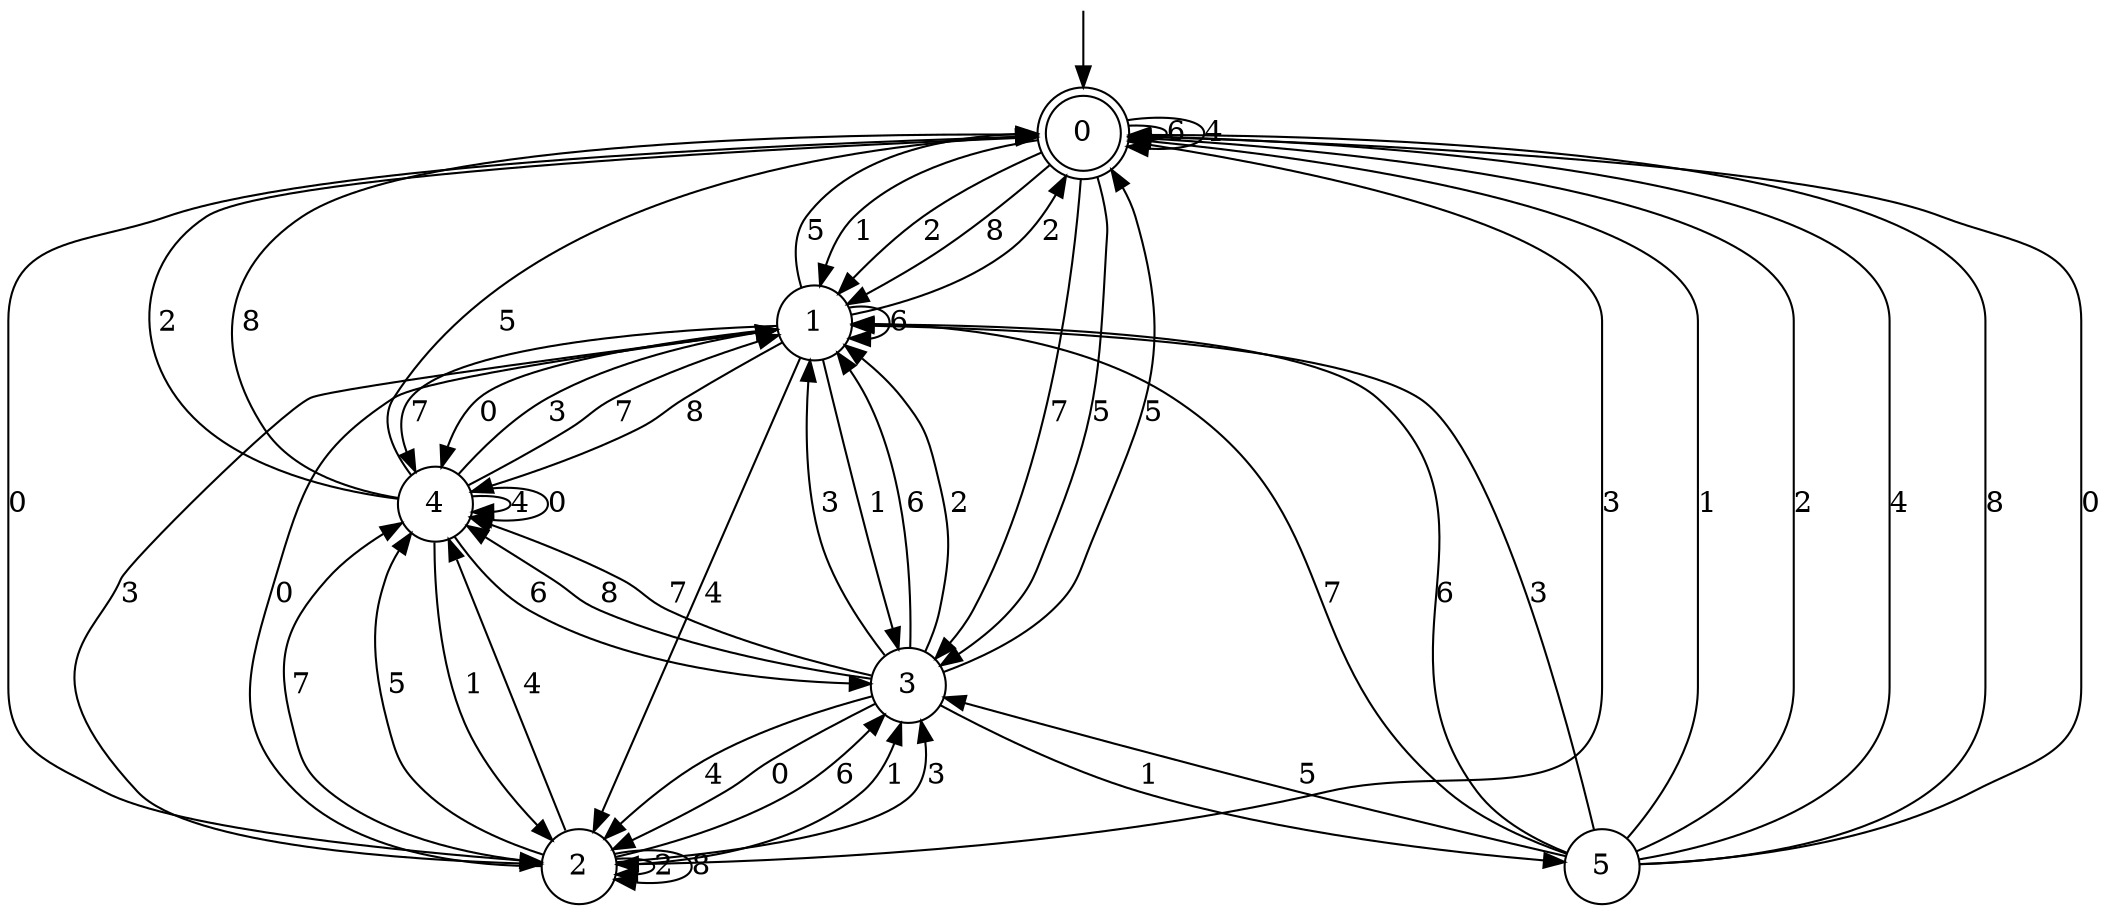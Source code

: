 digraph g {

	s0 [shape="doublecircle" label="0"];
	s1 [shape="circle" label="1"];
	s2 [shape="circle" label="2"];
	s3 [shape="circle" label="3"];
	s4 [shape="circle" label="4"];
	s5 [shape="circle" label="5"];
	s0 -> s0 [label="6"];
	s0 -> s1 [label="1"];
	s0 -> s1 [label="2"];
	s0 -> s0 [label="4"];
	s0 -> s1 [label="8"];
	s0 -> s2 [label="3"];
	s0 -> s3 [label="7"];
	s0 -> s2 [label="0"];
	s0 -> s3 [label="5"];
	s1 -> s1 [label="6"];
	s1 -> s3 [label="1"];
	s1 -> s0 [label="2"];
	s1 -> s2 [label="4"];
	s1 -> s4 [label="8"];
	s1 -> s2 [label="3"];
	s1 -> s4 [label="7"];
	s1 -> s4 [label="0"];
	s1 -> s0 [label="5"];
	s2 -> s3 [label="6"];
	s2 -> s3 [label="1"];
	s2 -> s2 [label="2"];
	s2 -> s4 [label="4"];
	s2 -> s2 [label="8"];
	s2 -> s3 [label="3"];
	s2 -> s4 [label="7"];
	s2 -> s1 [label="0"];
	s2 -> s4 [label="5"];
	s3 -> s1 [label="6"];
	s3 -> s5 [label="1"];
	s3 -> s1 [label="2"];
	s3 -> s2 [label="4"];
	s3 -> s4 [label="8"];
	s3 -> s1 [label="3"];
	s3 -> s4 [label="7"];
	s3 -> s2 [label="0"];
	s3 -> s0 [label="5"];
	s4 -> s3 [label="6"];
	s4 -> s2 [label="1"];
	s4 -> s0 [label="2"];
	s4 -> s4 [label="4"];
	s4 -> s0 [label="8"];
	s4 -> s1 [label="3"];
	s4 -> s1 [label="7"];
	s4 -> s4 [label="0"];
	s4 -> s0 [label="5"];
	s5 -> s1 [label="6"];
	s5 -> s0 [label="1"];
	s5 -> s0 [label="2"];
	s5 -> s0 [label="4"];
	s5 -> s0 [label="8"];
	s5 -> s1 [label="3"];
	s5 -> s1 [label="7"];
	s5 -> s0 [label="0"];
	s5 -> s3 [label="5"];

__start0 [label="" shape="none" width="0" height="0"];
__start0 -> s0;

}
